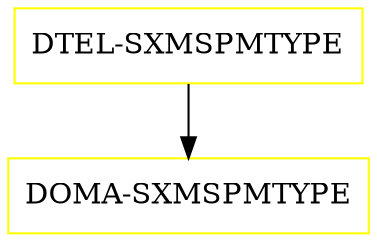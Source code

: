digraph G {
  "DTEL-SXMSPMTYPE" [shape=box,color=yellow];
  "DOMA-SXMSPMTYPE" [shape=box,color=yellow,URL="./DOMA_SXMSPMTYPE.html"];
  "DTEL-SXMSPMTYPE" -> "DOMA-SXMSPMTYPE";
}
